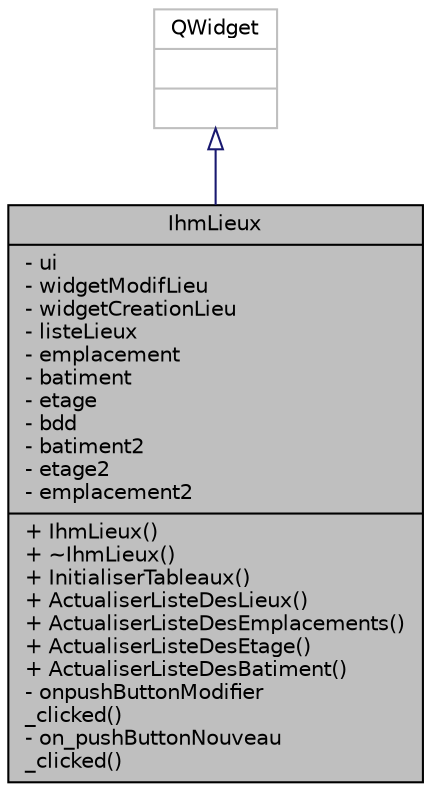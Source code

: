 digraph "IhmLieux"
{
  edge [fontname="Helvetica",fontsize="10",labelfontname="Helvetica",labelfontsize="10"];
  node [fontname="Helvetica",fontsize="10",shape=record];
  Node0 [label="{IhmLieux\n|- ui\l- widgetModifLieu\l- widgetCreationLieu\l- listeLieux\l- emplacement\l- batiment\l- etage\l- bdd\l- batiment2\l- etage2\l- emplacement2\l|+ IhmLieux()\l+ ~IhmLieux()\l+ InitialiserTableaux()\l+ ActualiserListeDesLieux()\l+ ActualiserListeDesEmplacements()\l+ ActualiserListeDesEtage()\l+ ActualiserListeDesBatiment()\l- onpushButtonModifier\l_clicked()\l- on_pushButtonNouveau\l_clicked()\l}",height=0.2,width=0.4,color="black", fillcolor="grey75", style="filled", fontcolor="black"];
  Node1 -> Node0 [dir="back",color="midnightblue",fontsize="10",style="solid",arrowtail="onormal",fontname="Helvetica"];
  Node1 [label="{QWidget\n||}",height=0.2,width=0.4,color="grey75", fillcolor="white", style="filled"];
}
